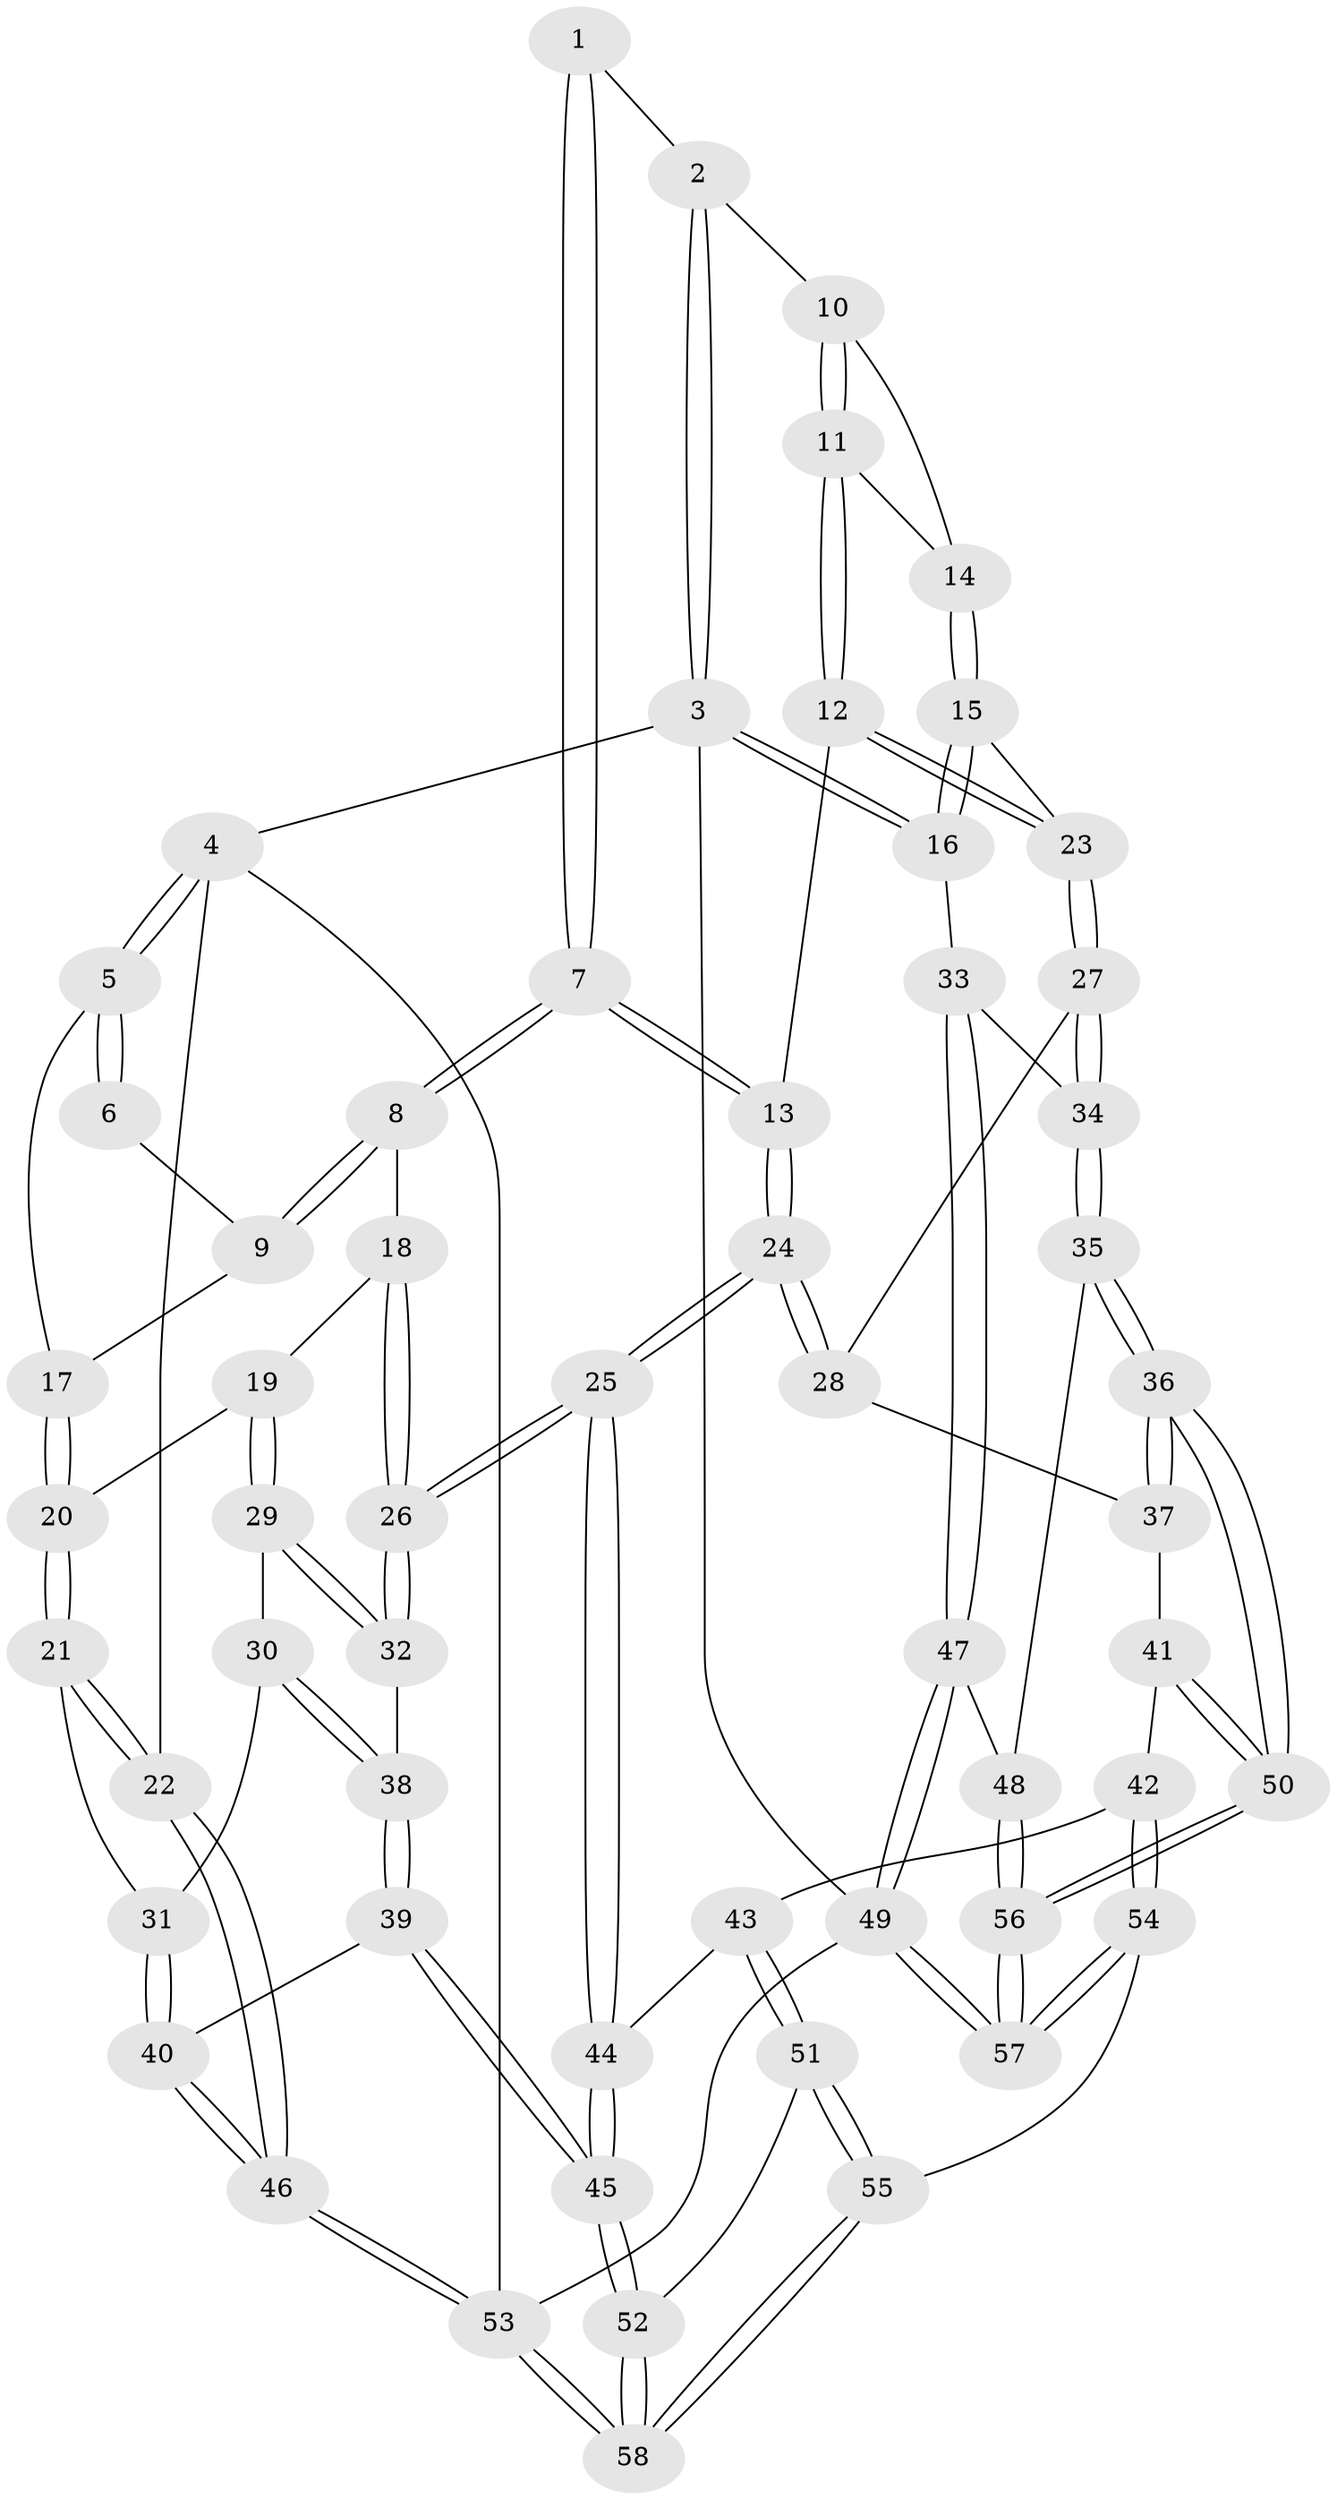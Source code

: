 // coarse degree distribution, {3: 0.09375, 5: 0.34375, 6: 0.15625, 4: 0.40625}
// Generated by graph-tools (version 1.1) at 2025/24/03/03/25 07:24:37]
// undirected, 58 vertices, 142 edges
graph export_dot {
graph [start="1"]
  node [color=gray90,style=filled];
  1 [pos="+0.7139429163888892+0"];
  2 [pos="+0.7759246422979809+0"];
  3 [pos="+1+0"];
  4 [pos="+0+0"];
  5 [pos="+0+0"];
  6 [pos="+0.6817351599784781+0"];
  7 [pos="+0.5480378171280308+0.3062054993525581"];
  8 [pos="+0.4650058491581789+0.2871711364775937"];
  9 [pos="+0.3451225147130804+0.14976148596237052"];
  10 [pos="+0.82581703299666+0.07014779696079415"];
  11 [pos="+0.6411960669638443+0.30129526428879594"];
  12 [pos="+0.5866609251601276+0.3266364987294089"];
  13 [pos="+0.5561404805402639+0.3147298353168427"];
  14 [pos="+0.8756509864903402+0.22499829884966224"];
  15 [pos="+0.9429890178982208+0.29635697317852655"];
  16 [pos="+1+0.38057048366983354"];
  17 [pos="+0.0964543463632774+0.04534365042143605"];
  18 [pos="+0.39510363639195645+0.34547299966034356"];
  19 [pos="+0.2188005336831742+0.4417112875060035"];
  20 [pos="+0.16432647137097559+0.4217760726679429"];
  21 [pos="+0+0.5698295581124337"];
  22 [pos="+0+0.6009381803031627"];
  23 [pos="+0.7230592627080332+0.460846141294931"];
  24 [pos="+0.4680330756169019+0.5999365890668724"];
  25 [pos="+0.4195236932002354+0.6261678899543582"];
  26 [pos="+0.3989715250165038+0.616810313434467"];
  27 [pos="+0.7397996507702546+0.5365786989724002"];
  28 [pos="+0.600921978010052+0.6188429761448359"];
  29 [pos="+0.2526745651767231+0.4942015163270766"];
  30 [pos="+0.17685360747298404+0.6592775707507343"];
  31 [pos="+0.16758720185851098+0.6630112681248088"];
  32 [pos="+0.37333750428479884+0.6095993519005277"];
  33 [pos="+1+0.49954875655273157"];
  34 [pos="+0.800047883338439+0.5850903010876217"];
  35 [pos="+0.8052748657365489+0.7301792665667437"];
  36 [pos="+0.7661075996177583+0.7881292376675806"];
  37 [pos="+0.610177651240751+0.6577045050865218"];
  38 [pos="+0.27881008937584423+0.665368217421424"];
  39 [pos="+0.21209245820498976+0.865696813803405"];
  40 [pos="+0.18690574793942913+0.8523491055559415"];
  41 [pos="+0.5953953597007352+0.774676678359694"];
  42 [pos="+0.5242217422735792+0.8063244371184922"];
  43 [pos="+0.4776552740109988+0.7911411056020944"];
  44 [pos="+0.42327458624591247+0.6771869439300988"];
  45 [pos="+0.22531536897929783+0.8777637037804219"];
  46 [pos="+0+0.7966699876213037"];
  47 [pos="+1+0.7410022765427987"];
  48 [pos="+1+0.772193553572177"];
  49 [pos="+1+1"];
  50 [pos="+0.7526405310763576+0.8214133765973839"];
  51 [pos="+0.43834825065281796+0.8431257630846409"];
  52 [pos="+0.2348848274637137+0.8946074535598663"];
  53 [pos="+0+1"];
  54 [pos="+0.70971317350053+1"];
  55 [pos="+0.48247388898266175+1"];
  56 [pos="+0.7653560487215456+1"];
  57 [pos="+0.7349900853567606+1"];
  58 [pos="+0.29464688249756066+1"];
  1 -- 2;
  1 -- 7;
  1 -- 7;
  2 -- 3;
  2 -- 3;
  2 -- 10;
  3 -- 4;
  3 -- 16;
  3 -- 16;
  3 -- 49;
  4 -- 5;
  4 -- 5;
  4 -- 22;
  4 -- 53;
  5 -- 6;
  5 -- 6;
  5 -- 17;
  6 -- 9;
  7 -- 8;
  7 -- 8;
  7 -- 13;
  7 -- 13;
  8 -- 9;
  8 -- 9;
  8 -- 18;
  9 -- 17;
  10 -- 11;
  10 -- 11;
  10 -- 14;
  11 -- 12;
  11 -- 12;
  11 -- 14;
  12 -- 13;
  12 -- 23;
  12 -- 23;
  13 -- 24;
  13 -- 24;
  14 -- 15;
  14 -- 15;
  15 -- 16;
  15 -- 16;
  15 -- 23;
  16 -- 33;
  17 -- 20;
  17 -- 20;
  18 -- 19;
  18 -- 26;
  18 -- 26;
  19 -- 20;
  19 -- 29;
  19 -- 29;
  20 -- 21;
  20 -- 21;
  21 -- 22;
  21 -- 22;
  21 -- 31;
  22 -- 46;
  22 -- 46;
  23 -- 27;
  23 -- 27;
  24 -- 25;
  24 -- 25;
  24 -- 28;
  24 -- 28;
  25 -- 26;
  25 -- 26;
  25 -- 44;
  25 -- 44;
  26 -- 32;
  26 -- 32;
  27 -- 28;
  27 -- 34;
  27 -- 34;
  28 -- 37;
  29 -- 30;
  29 -- 32;
  29 -- 32;
  30 -- 31;
  30 -- 38;
  30 -- 38;
  31 -- 40;
  31 -- 40;
  32 -- 38;
  33 -- 34;
  33 -- 47;
  33 -- 47;
  34 -- 35;
  34 -- 35;
  35 -- 36;
  35 -- 36;
  35 -- 48;
  36 -- 37;
  36 -- 37;
  36 -- 50;
  36 -- 50;
  37 -- 41;
  38 -- 39;
  38 -- 39;
  39 -- 40;
  39 -- 45;
  39 -- 45;
  40 -- 46;
  40 -- 46;
  41 -- 42;
  41 -- 50;
  41 -- 50;
  42 -- 43;
  42 -- 54;
  42 -- 54;
  43 -- 44;
  43 -- 51;
  43 -- 51;
  44 -- 45;
  44 -- 45;
  45 -- 52;
  45 -- 52;
  46 -- 53;
  46 -- 53;
  47 -- 48;
  47 -- 49;
  47 -- 49;
  48 -- 56;
  48 -- 56;
  49 -- 57;
  49 -- 57;
  49 -- 53;
  50 -- 56;
  50 -- 56;
  51 -- 52;
  51 -- 55;
  51 -- 55;
  52 -- 58;
  52 -- 58;
  53 -- 58;
  53 -- 58;
  54 -- 55;
  54 -- 57;
  54 -- 57;
  55 -- 58;
  55 -- 58;
  56 -- 57;
  56 -- 57;
}
